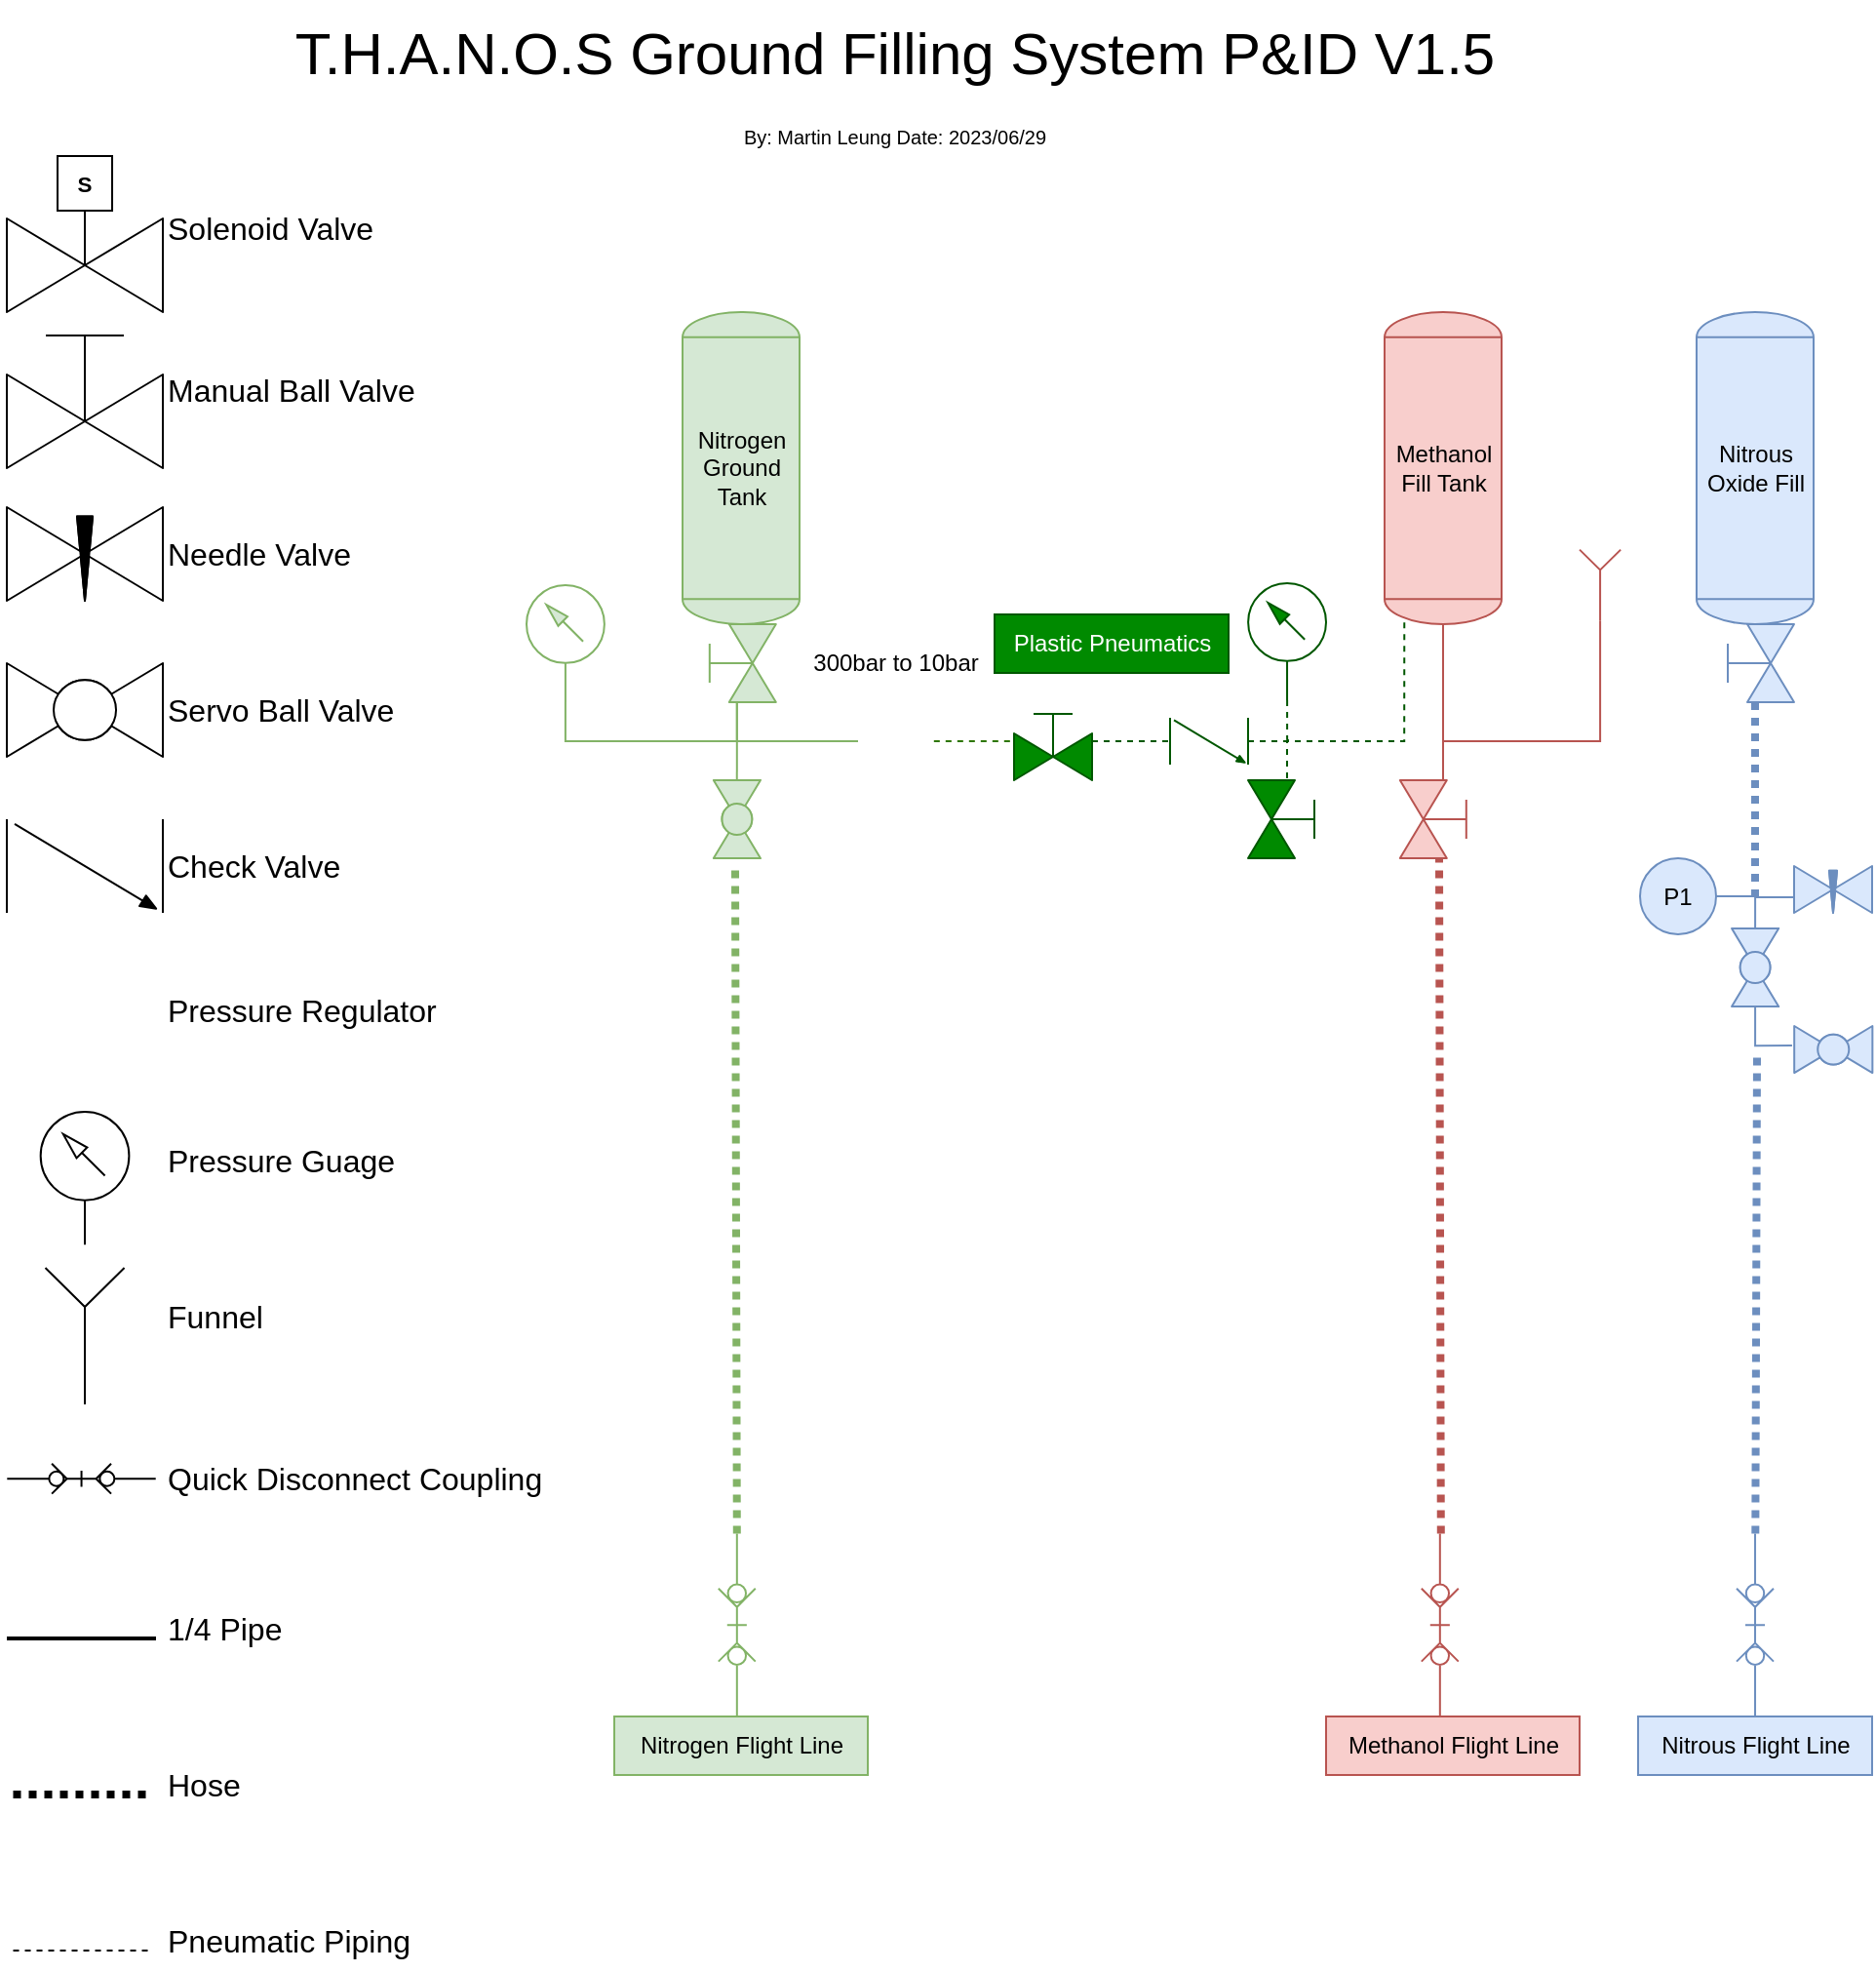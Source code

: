 <mxfile version="21.5.0" type="github">
  <diagram name="Page-1" id="9R3Zc_Gyksz3_oiIvIxs">
    <mxGraphModel dx="1831" dy="1086" grid="1" gridSize="10" guides="1" tooltips="1" connect="1" arrows="1" fold="1" page="1" pageScale="1" pageWidth="850" pageHeight="1100" math="0" shadow="0">
      <root>
        <mxCell id="0" />
        <mxCell id="1" parent="0" />
        <mxCell id="u2SW0ABpoUJYDTLtiYf4-40" style="edgeStyle=orthogonalEdgeStyle;rounded=0;orthogonalLoop=1;jettySize=auto;html=1;endArrow=none;endFill=0;fillColor=#f8cecc;strokeColor=#b85450;" edge="1" parent="1" source="XI3wudiz58Q5bQnYktP5-1">
          <mxGeometry relative="1" as="geometry">
            <mxPoint x="740" y="380" as="targetPoint" />
          </mxGeometry>
        </mxCell>
        <mxCell id="XI3wudiz58Q5bQnYktP5-1" value="Methanol&lt;br&gt;Fill Tank" style="shape=mxgraph.pid.vessels.tank;html=1;pointerEvents=1;align=center;verticalLabelPosition=middle;verticalAlign=middle;dashed=0;labelPosition=center;fillColor=#f8cecc;strokeColor=#b85450;" parent="1" vertex="1">
          <mxGeometry x="710" y="160" width="60" height="160" as="geometry" />
        </mxCell>
        <mxCell id="XI3wudiz58Q5bQnYktP5-2" value="Nitrous&lt;br&gt;Oxide Fill" style="shape=mxgraph.pid.vessels.tank;html=1;pointerEvents=1;align=center;verticalLabelPosition=middle;verticalAlign=middle;dashed=0;labelPosition=center;fillColor=#dae8fc;strokeColor=#6c8ebf;" parent="1" vertex="1">
          <mxGeometry x="870" y="160" width="60" height="160" as="geometry" />
        </mxCell>
        <mxCell id="IiVtz0PxDhAB9-K3nGWh-4" value="" style="verticalLabelPosition=bottom;align=center;html=1;verticalAlign=top;pointerEvents=1;dashed=0;shape=mxgraph.pid2valves.valve;valveType=check;rotation=0;" parent="1" vertex="1">
          <mxGeometry x="3.51" y="420" width="80" height="48" as="geometry" />
        </mxCell>
        <mxCell id="IiVtz0PxDhAB9-K3nGWh-5" value="" style="verticalLabelPosition=bottom;align=center;html=1;verticalAlign=top;pointerEvents=1;dashed=0;shape=mxgraph.pid2valves.valve;valveType=gate;actuator=solenoid;rotation=0;" parent="1" vertex="1">
          <mxGeometry x="3.51" y="80" width="80" height="80" as="geometry" />
        </mxCell>
        <mxCell id="IiVtz0PxDhAB9-K3nGWh-7" value="" style="endArrow=none;html=1;rounded=0;strokeWidth=2;" parent="1" edge="1">
          <mxGeometry width="50" height="50" relative="1" as="geometry">
            <mxPoint x="3.51" y="840" as="sourcePoint" />
            <mxPoint x="80" y="840" as="targetPoint" />
          </mxGeometry>
        </mxCell>
        <mxCell id="IiVtz0PxDhAB9-K3nGWh-10" value="Solenoid Valve" style="text;html=1;align=left;verticalAlign=middle;resizable=0;points=[];autosize=1;fontSize=16;" parent="1" vertex="1">
          <mxGeometry x="83.51" y="101.88" width="130" height="30" as="geometry" />
        </mxCell>
        <mxCell id="IiVtz0PxDhAB9-K3nGWh-11" value="Pressure Regulator" style="text;html=1;align=left;verticalAlign=middle;resizable=0;points=[];autosize=1;fontSize=16;" parent="1" vertex="1">
          <mxGeometry x="83.51" y="503" width="160" height="30" as="geometry" />
        </mxCell>
        <mxCell id="IiVtz0PxDhAB9-K3nGWh-17" value="T.H.A.N.O.S Ground Filling System P&amp;amp;ID V1.5&lt;br style=&quot;font-size: 12px;&quot;&gt;&lt;font size=&quot;1&quot;&gt;By: Martin Leung Date: 2023/06/29&lt;br&gt;&lt;/font&gt;" style="text;html=1;strokeColor=none;fillColor=none;align=center;verticalAlign=middle;whiteSpace=wrap;rounded=0;fontSize=30;" parent="1" vertex="1">
          <mxGeometry x="139.45" width="640" height="90" as="geometry" />
        </mxCell>
        <mxCell id="_yqkkNchXxHQxlyg9AlW-1" value="Nitrogen&lt;br&gt;Ground&lt;br&gt;Tank" style="shape=mxgraph.pid.vessels.tank;html=1;pointerEvents=1;align=center;verticalLabelPosition=middle;verticalAlign=middle;dashed=0;labelPosition=center;fillColor=#d5e8d4;strokeColor=#82b366;" parent="1" vertex="1">
          <mxGeometry x="350" y="160" width="60" height="160" as="geometry" />
        </mxCell>
        <mxCell id="_yqkkNchXxHQxlyg9AlW-53" style="edgeStyle=orthogonalEdgeStyle;rounded=0;orthogonalLoop=1;jettySize=auto;html=1;entryX=0;entryY=0.75;entryDx=0;entryDy=0;endArrow=none;endFill=0;fillColor=#d5e8d4;strokeColor=#82b366;" parent="1" source="_yqkkNchXxHQxlyg9AlW-3" target="_yqkkNchXxHQxlyg9AlW-51" edge="1">
          <mxGeometry relative="1" as="geometry">
            <Array as="points">
              <mxPoint x="378" y="380" />
              <mxPoint x="440" y="380" />
            </Array>
          </mxGeometry>
        </mxCell>
        <mxCell id="u2SW0ABpoUJYDTLtiYf4-14" style="edgeStyle=orthogonalEdgeStyle;rounded=0;orthogonalLoop=1;jettySize=auto;html=1;entryX=0.999;entryY=0.498;entryDx=0;entryDy=0;entryPerimeter=0;fillColor=#d5e8d4;strokeColor=#82b366;endArrow=none;endFill=0;" edge="1" parent="1" source="_yqkkNchXxHQxlyg9AlW-3" target="_yqkkNchXxHQxlyg9AlW-13">
          <mxGeometry relative="1" as="geometry" />
        </mxCell>
        <mxCell id="_yqkkNchXxHQxlyg9AlW-3" value="" style="verticalLabelPosition=bottom;align=center;html=1;verticalAlign=top;pointerEvents=1;dashed=0;shape=mxgraph.pid2valves.valve;valveType=gate;actuator=man;rotation=-90;fillColor=#d5e8d4;strokeColor=#82b366;" parent="1" vertex="1">
          <mxGeometry x="357.9" y="320" width="40" height="40" as="geometry" />
        </mxCell>
        <mxCell id="_yqkkNchXxHQxlyg9AlW-64" style="edgeStyle=orthogonalEdgeStyle;rounded=0;orthogonalLoop=1;jettySize=auto;html=1;entryX=0;entryY=0.5;entryDx=0;entryDy=0;entryPerimeter=0;endArrow=none;endFill=0;fillColor=#008a00;strokeColor=#005700;dashed=1;" parent="1" source="_yqkkNchXxHQxlyg9AlW-18" target="_yqkkNchXxHQxlyg9AlW-17" edge="1">
          <mxGeometry relative="1" as="geometry" />
        </mxCell>
        <mxCell id="_yqkkNchXxHQxlyg9AlW-18" value="" style="verticalLabelPosition=bottom;align=center;html=1;verticalAlign=top;pointerEvents=1;dashed=0;shape=mxgraph.pid2valves.valve;valveType=gate;actuator=man;rotation=0;fillColor=#008a00;strokeColor=#005700;fontColor=#ffffff;" parent="1" vertex="1">
          <mxGeometry x="520" y="360" width="40" height="40" as="geometry" />
        </mxCell>
        <mxCell id="_yqkkNchXxHQxlyg9AlW-13" value="" style="verticalLabelPosition=bottom;align=center;html=1;verticalAlign=top;pointerEvents=1;dashed=0;shape=mxgraph.pid2valves.valve;valveType=ball;rotation=-90;fillColor=#d5e8d4;strokeColor=#82b366;" parent="1" vertex="1">
          <mxGeometry x="357.9" y="407.97" width="40.09" height="24.06" as="geometry" />
        </mxCell>
        <mxCell id="_yqkkNchXxHQxlyg9AlW-26" value="" style="verticalLabelPosition=bottom;align=center;html=1;verticalAlign=top;pointerEvents=1;dashed=0;shape=mxgraph.pid2valves.valve;valveType=gate;actuator=man;rotation=90;fillColor=#f8cecc;strokeColor=#b85450;" parent="1" vertex="1">
          <mxGeometry x="717.9" y="400" width="40" height="40" as="geometry" />
        </mxCell>
        <mxCell id="_yqkkNchXxHQxlyg9AlW-65" style="edgeStyle=orthogonalEdgeStyle;rounded=0;orthogonalLoop=1;jettySize=auto;html=1;endArrow=none;endFill=0;fillColor=#008a00;strokeColor=#005700;dashed=1;entryX=0.169;entryY=0.994;entryDx=0;entryDy=0;entryPerimeter=0;" parent="1" source="_yqkkNchXxHQxlyg9AlW-17" target="XI3wudiz58Q5bQnYktP5-1" edge="1">
          <mxGeometry relative="1" as="geometry">
            <mxPoint x="680" y="340" as="targetPoint" />
            <Array as="points">
              <mxPoint x="720" y="380" />
            </Array>
          </mxGeometry>
        </mxCell>
        <mxCell id="u2SW0ABpoUJYDTLtiYf4-39" style="edgeStyle=orthogonalEdgeStyle;rounded=0;orthogonalLoop=1;jettySize=auto;html=1;entryX=0;entryY=0.5;entryDx=0;entryDy=0;entryPerimeter=0;fillColor=#008a00;strokeColor=#005700;endArrow=none;endFill=0;dashed=1;" edge="1" parent="1" source="_yqkkNchXxHQxlyg9AlW-17" target="u2SW0ABpoUJYDTLtiYf4-36">
          <mxGeometry relative="1" as="geometry">
            <Array as="points">
              <mxPoint x="660" y="380" />
            </Array>
          </mxGeometry>
        </mxCell>
        <mxCell id="_yqkkNchXxHQxlyg9AlW-17" value="" style="verticalLabelPosition=bottom;align=center;html=1;verticalAlign=top;pointerEvents=1;dashed=0;shape=mxgraph.pid2valves.valve;valveType=check;rotation=0;fillColor=#008a00;strokeColor=#005700;fontColor=#ffffff;" parent="1" vertex="1">
          <mxGeometry x="600" y="368" width="40" height="24" as="geometry" />
        </mxCell>
        <mxCell id="u2SW0ABpoUJYDTLtiYf4-47" style="edgeStyle=orthogonalEdgeStyle;rounded=0;orthogonalLoop=1;jettySize=auto;html=1;endArrow=none;endFill=0;fillColor=#dae8fc;strokeColor=#6c8ebf;dashed=1;dashPattern=1 1;strokeWidth=4;" edge="1" parent="1" source="_yqkkNchXxHQxlyg9AlW-42">
          <mxGeometry relative="1" as="geometry">
            <mxPoint x="900" y="460" as="targetPoint" />
          </mxGeometry>
        </mxCell>
        <mxCell id="_yqkkNchXxHQxlyg9AlW-42" value="" style="verticalLabelPosition=bottom;align=center;html=1;verticalAlign=top;pointerEvents=1;dashed=0;shape=mxgraph.pid2valves.valve;valveType=gate;actuator=man;rotation=-90;fillColor=#dae8fc;strokeColor=#6c8ebf;" parent="1" vertex="1">
          <mxGeometry x="880" y="320" width="40" height="40" as="geometry" />
        </mxCell>
        <mxCell id="_yqkkNchXxHQxlyg9AlW-57" style="edgeStyle=orthogonalEdgeStyle;rounded=0;orthogonalLoop=1;jettySize=auto;html=1;endArrow=none;endFill=0;entryX=0;entryY=0.5;entryDx=0;entryDy=0;entryPerimeter=0;fillColor=#60a917;strokeColor=#2D7600;dashed=1;" parent="1" source="_yqkkNchXxHQxlyg9AlW-51" target="_yqkkNchXxHQxlyg9AlW-18" edge="1">
          <mxGeometry relative="1" as="geometry">
            <mxPoint x="510" y="380" as="targetPoint" />
            <Array as="points">
              <mxPoint x="490" y="380" />
              <mxPoint x="490" y="380" />
            </Array>
          </mxGeometry>
        </mxCell>
        <mxCell id="_yqkkNchXxHQxlyg9AlW-51" value="" style="shape=image;verticalLabelPosition=bottom;labelBackgroundColor=default;verticalAlign=top;aspect=fixed;imageAspect=0;image=https://static.thenounproject.com/png/2260802-200.png;imageBackground=none;" parent="1" vertex="1">
          <mxGeometry x="440" y="350" width="38.91" height="38.91" as="geometry" />
        </mxCell>
        <mxCell id="_yqkkNchXxHQxlyg9AlW-83" style="edgeStyle=orthogonalEdgeStyle;rounded=0;orthogonalLoop=1;jettySize=auto;html=1;endArrow=none;endFill=0;fillColor=#d5e8d4;strokeColor=#82b366;" parent="1" source="_yqkkNchXxHQxlyg9AlW-80" edge="1">
          <mxGeometry relative="1" as="geometry">
            <mxPoint x="380" y="380" as="targetPoint" />
            <Array as="points">
              <mxPoint x="290" y="380" />
            </Array>
          </mxGeometry>
        </mxCell>
        <mxCell id="_yqkkNchXxHQxlyg9AlW-80" value="" style="verticalLabelPosition=bottom;aspect=fixed;html=1;verticalAlign=top;fillColor=#d5e8d4;align=center;outlineConnect=0;shape=mxgraph.fluid_power.x11820;points=[[0.5,1,0]];rotation=0;strokeColor=#82b366;" parent="1" vertex="1">
          <mxGeometry x="270" y="300" width="39.94" height="60" as="geometry" />
        </mxCell>
        <mxCell id="u2SW0ABpoUJYDTLtiYf4-38" style="edgeStyle=orthogonalEdgeStyle;rounded=0;orthogonalLoop=1;jettySize=auto;html=1;fillColor=#f8cecc;strokeColor=#b85450;endArrow=none;endFill=0;" edge="1" parent="1" source="_yqkkNchXxHQxlyg9AlW-84">
          <mxGeometry relative="1" as="geometry">
            <mxPoint x="740" y="400" as="targetPoint" />
            <Array as="points">
              <mxPoint x="821" y="380" />
              <mxPoint x="740" y="380" />
            </Array>
          </mxGeometry>
        </mxCell>
        <mxCell id="_yqkkNchXxHQxlyg9AlW-84" value="" style="verticalLabelPosition=bottom;align=center;dashed=0;html=1;verticalAlign=top;shape=mxgraph.pid.fittings.funnel;fillColor=#f8cecc;strokeColor=#b85450;" parent="1" vertex="1">
          <mxGeometry x="810.01" y="281.81" width="21.06" height="36.37" as="geometry" />
        </mxCell>
        <mxCell id="u2SW0ABpoUJYDTLtiYf4-3" style="edgeStyle=orthogonalEdgeStyle;rounded=0;orthogonalLoop=1;jettySize=auto;html=1;entryX=1.028;entryY=0.582;entryDx=0;entryDy=0;entryPerimeter=0;endArrow=none;endFill=0;fillColor=#dae8fc;strokeColor=#6c8ebf;" edge="1" parent="1" source="_yqkkNchXxHQxlyg9AlW-48" target="u2SW0ABpoUJYDTLtiYf4-1">
          <mxGeometry relative="1" as="geometry">
            <Array as="points">
              <mxPoint x="900.19" y="536" />
            </Array>
          </mxGeometry>
        </mxCell>
        <mxCell id="u2SW0ABpoUJYDTLtiYf4-46" style="edgeStyle=orthogonalEdgeStyle;rounded=0;orthogonalLoop=1;jettySize=auto;html=1;entryX=0;entryY=0.667;entryDx=0;entryDy=0;entryPerimeter=0;endArrow=none;endFill=0;fillColor=#dae8fc;strokeColor=#6c8ebf;" edge="1" parent="1" source="_yqkkNchXxHQxlyg9AlW-48" target="u2SW0ABpoUJYDTLtiYf4-42">
          <mxGeometry relative="1" as="geometry">
            <Array as="points">
              <mxPoint x="900" y="460" />
            </Array>
          </mxGeometry>
        </mxCell>
        <mxCell id="_yqkkNchXxHQxlyg9AlW-48" value="" style="verticalLabelPosition=bottom;align=center;html=1;verticalAlign=top;pointerEvents=1;dashed=0;shape=mxgraph.pid2valves.valve;valveType=ball;rotation=-90;fillColor=#dae8fc;strokeColor=#6c8ebf;" parent="1" vertex="1">
          <mxGeometry x="880.0" y="483.97" width="40.09" height="24.06" as="geometry" />
        </mxCell>
        <mxCell id="_yqkkNchXxHQxlyg9AlW-89" value="" style="verticalLabelPosition=bottom;aspect=fixed;html=1;verticalAlign=top;fillColor=#d5e8d4;align=center;outlineConnect=0;shape=mxgraph.fluid_power.x11740;points=[[0.5,0,0],[0.5,1,0]];strokeColor=#82b366;" parent="1" vertex="1">
          <mxGeometry x="368.41" y="786.22" width="18.98" height="93.78" as="geometry" />
        </mxCell>
        <mxCell id="_yqkkNchXxHQxlyg9AlW-91" value="" style="verticalLabelPosition=bottom;aspect=fixed;html=1;verticalAlign=top;fillColor=#f8cecc;align=center;outlineConnect=0;shape=mxgraph.fluid_power.x11740;points=[[0.5,0,0],[0.5,1,0]];strokeColor=#b85450;" parent="1" vertex="1">
          <mxGeometry x="728.91" y="786.22" width="18.98" height="93.78" as="geometry" />
        </mxCell>
        <mxCell id="_yqkkNchXxHQxlyg9AlW-92" value="" style="verticalLabelPosition=bottom;aspect=fixed;html=1;verticalAlign=top;fillColor=#dae8fc;align=center;outlineConnect=0;shape=mxgraph.fluid_power.x11740;points=[[0.5,0,0],[0.5,1,0]];strokeColor=#6c8ebf;" parent="1" vertex="1">
          <mxGeometry x="890.51" y="786.22" width="18.98" height="93.78" as="geometry" />
        </mxCell>
        <mxCell id="_yqkkNchXxHQxlyg9AlW-98" value="" style="verticalLabelPosition=bottom;align=center;html=1;verticalAlign=top;pointerEvents=1;dashed=0;shape=mxgraph.pid2valves.valve;valveType=gate;actuator=man;rotation=0;" parent="1" vertex="1">
          <mxGeometry x="3.51" y="160" width="80" height="80" as="geometry" />
        </mxCell>
        <mxCell id="_yqkkNchXxHQxlyg9AlW-99" value="" style="verticalLabelPosition=bottom;aspect=fixed;html=1;verticalAlign=top;align=center;outlineConnect=0;shape=mxgraph.fluid_power.x11820;points=[[0.5,1,0]];rotation=0;" parent="1" vertex="1">
          <mxGeometry x="20.84" y="570" width="45.35" height="68.12" as="geometry" />
        </mxCell>
        <mxCell id="_yqkkNchXxHQxlyg9AlW-101" value="" style="verticalLabelPosition=bottom;align=center;html=1;verticalAlign=top;pointerEvents=1;dashed=0;shape=mxgraph.pid2valves.valve;valveType=ball;rotation=0;" parent="1" vertex="1">
          <mxGeometry x="3.51" y="340" width="80" height="48" as="geometry" />
        </mxCell>
        <mxCell id="_yqkkNchXxHQxlyg9AlW-102" value="" style="shape=image;verticalLabelPosition=bottom;labelBackgroundColor=default;verticalAlign=top;aspect=fixed;imageAspect=0;image=https://static.thenounproject.com/png/2260802-200.png;imageBackground=none;" parent="1" vertex="1">
          <mxGeometry x="8.882e-15" y="480" width="83.51" height="83.51" as="geometry" />
        </mxCell>
        <mxCell id="_yqkkNchXxHQxlyg9AlW-103" value="" style="verticalLabelPosition=bottom;aspect=fixed;html=1;verticalAlign=top;align=center;outlineConnect=0;shape=mxgraph.fluid_power.x11740;points=[[0.5,0,0],[0.5,1,0]];rotation=90;" parent="1" vertex="1">
          <mxGeometry x="34.04" y="720" width="15.43" height="76.22" as="geometry" />
        </mxCell>
        <mxCell id="_yqkkNchXxHQxlyg9AlW-105" value="" style="verticalLabelPosition=bottom;align=center;html=1;verticalAlign=top;pointerEvents=1;dashed=0;shape=mxgraph.pid2valves.valve;valveType=needle;rotation=0;" parent="1" vertex="1">
          <mxGeometry x="3.51" y="260" width="80" height="48" as="geometry" />
        </mxCell>
        <mxCell id="_yqkkNchXxHQxlyg9AlW-106" value="1/4 Pipe" style="text;html=1;align=left;verticalAlign=middle;resizable=0;points=[];autosize=1;fontSize=16;" parent="1" vertex="1">
          <mxGeometry x="83.51" y="820" width="80" height="30" as="geometry" />
        </mxCell>
        <mxCell id="_yqkkNchXxHQxlyg9AlW-107" value="Quick Disconnect Coupling" style="text;html=1;align=left;verticalAlign=middle;resizable=0;points=[];autosize=1;fontSize=16;" parent="1" vertex="1">
          <mxGeometry x="83.51" y="743.11" width="220" height="30" as="geometry" />
        </mxCell>
        <mxCell id="_yqkkNchXxHQxlyg9AlW-109" value="" style="verticalLabelPosition=bottom;align=center;dashed=0;html=1;verticalAlign=top;shape=mxgraph.pid.fittings.funnel;" parent="1" vertex="1">
          <mxGeometry x="23.25" y="650" width="40.53" height="70" as="geometry" />
        </mxCell>
        <mxCell id="_yqkkNchXxHQxlyg9AlW-110" value="Funnel" style="text;html=1;align=left;verticalAlign=middle;resizable=0;points=[];autosize=1;fontSize=16;" parent="1" vertex="1">
          <mxGeometry x="83.51" y="660" width="70" height="30" as="geometry" />
        </mxCell>
        <mxCell id="_yqkkNchXxHQxlyg9AlW-111" value="Pressure Guage" style="text;html=1;align=left;verticalAlign=middle;resizable=0;points=[];autosize=1;fontSize=16;" parent="1" vertex="1">
          <mxGeometry x="83.51" y="580" width="140" height="30" as="geometry" />
        </mxCell>
        <mxCell id="_yqkkNchXxHQxlyg9AlW-113" value="Check Valve" style="text;html=1;align=left;verticalAlign=middle;resizable=0;points=[];autosize=1;fontSize=16;" parent="1" vertex="1">
          <mxGeometry x="83.51" y="429" width="110" height="30" as="geometry" />
        </mxCell>
        <mxCell id="_yqkkNchXxHQxlyg9AlW-114" value="Servo Ball Valve" style="text;html=1;align=left;verticalAlign=middle;resizable=0;points=[];autosize=1;fontSize=16;" parent="1" vertex="1">
          <mxGeometry x="83.51" y="349" width="140" height="30" as="geometry" />
        </mxCell>
        <mxCell id="_yqkkNchXxHQxlyg9AlW-115" value="Needle Valve" style="text;html=1;align=left;verticalAlign=middle;resizable=0;points=[];autosize=1;fontSize=16;" parent="1" vertex="1">
          <mxGeometry x="83.51" y="269" width="120" height="30" as="geometry" />
        </mxCell>
        <mxCell id="_yqkkNchXxHQxlyg9AlW-116" value="Manual Ball Valve" style="text;html=1;align=left;verticalAlign=middle;resizable=0;points=[];autosize=1;fontSize=16;" parent="1" vertex="1">
          <mxGeometry x="83.51" y="185" width="150" height="30" as="geometry" />
        </mxCell>
        <mxCell id="u2SW0ABpoUJYDTLtiYf4-1" value="" style="verticalLabelPosition=bottom;align=center;html=1;verticalAlign=top;pointerEvents=1;dashed=0;shape=mxgraph.pid2valves.valve;valveType=ball;rotation=-180;fillColor=#dae8fc;strokeColor=#6c8ebf;" vertex="1" parent="1">
          <mxGeometry x="920.09" y="526" width="40.09" height="24.06" as="geometry" />
        </mxCell>
        <mxCell id="u2SW0ABpoUJYDTLtiYf4-5" value="300bar to 10bar" style="text;html=1;align=center;verticalAlign=middle;resizable=0;points=[];autosize=1;strokeColor=none;fillColor=none;" vertex="1" parent="1">
          <mxGeometry x="404.45" y="325" width="110" height="30" as="geometry" />
        </mxCell>
        <mxCell id="u2SW0ABpoUJYDTLtiYf4-6" value="Plastic Pneumatics" style="text;html=1;align=center;verticalAlign=middle;resizable=0;points=[];autosize=1;strokeColor=#005700;fillColor=#008a00;fontColor=#ffffff;" vertex="1" parent="1">
          <mxGeometry x="510" y="315" width="120" height="30" as="geometry" />
        </mxCell>
        <mxCell id="u2SW0ABpoUJYDTLtiYf4-9" value="Nitrogen Flight Line" style="text;html=1;align=center;verticalAlign=middle;resizable=0;points=[];autosize=1;strokeColor=#82b366;fillColor=#d5e8d4;" vertex="1" parent="1">
          <mxGeometry x="315" y="880" width="130" height="30" as="geometry" />
        </mxCell>
        <mxCell id="u2SW0ABpoUJYDTLtiYf4-10" value="Methanol Flight Line" style="text;html=1;align=center;verticalAlign=middle;resizable=0;points=[];autosize=1;strokeColor=#b85450;fillColor=#f8cecc;" vertex="1" parent="1">
          <mxGeometry x="680" y="880" width="130" height="30" as="geometry" />
        </mxCell>
        <mxCell id="u2SW0ABpoUJYDTLtiYf4-11" value="Nitrous Flight Line" style="text;html=1;align=center;verticalAlign=middle;resizable=0;points=[];autosize=1;strokeColor=#6c8ebf;fillColor=#dae8fc;" vertex="1" parent="1">
          <mxGeometry x="840" y="880" width="120" height="30" as="geometry" />
        </mxCell>
        <mxCell id="u2SW0ABpoUJYDTLtiYf4-12" value="" style="endArrow=none;dashed=1;html=1;rounded=0;entryX=-0.132;entryY=0.461;entryDx=0;entryDy=0;entryPerimeter=0;exitX=0.5;exitY=0;exitDx=0;exitDy=0;exitPerimeter=0;strokeWidth=4;dashPattern=1 1;fillColor=#d5e8d4;strokeColor=#82b366;" edge="1" parent="1" source="_yqkkNchXxHQxlyg9AlW-89" target="_yqkkNchXxHQxlyg9AlW-13">
          <mxGeometry width="50" height="50" relative="1" as="geometry">
            <mxPoint x="360" y="610" as="sourcePoint" />
            <mxPoint x="410" y="560" as="targetPoint" />
          </mxGeometry>
        </mxCell>
        <mxCell id="u2SW0ABpoUJYDTLtiYf4-13" value="" style="endArrow=none;dashed=1;html=1;rounded=0;exitX=0.5;exitY=0;exitDx=0;exitDy=0;exitPerimeter=0;strokeWidth=4;dashPattern=1 1;fillColor=#f8cecc;strokeColor=#b85450;" edge="1" parent="1">
          <mxGeometry width="50" height="50" relative="1" as="geometry">
            <mxPoint x="738.9" y="786.22" as="sourcePoint" />
            <mxPoint x="738" y="440" as="targetPoint" />
          </mxGeometry>
        </mxCell>
        <mxCell id="u2SW0ABpoUJYDTLtiYf4-15" value="" style="endArrow=none;dashed=1;html=1;rounded=0;strokeWidth=4;dashPattern=1 1;fillColor=#dae8fc;strokeColor=#6c8ebf;" edge="1" parent="1" source="_yqkkNchXxHQxlyg9AlW-92">
          <mxGeometry width="50" height="50" relative="1" as="geometry">
            <mxPoint x="892.1" y="780" as="sourcePoint" />
            <mxPoint x="901" y="540" as="targetPoint" />
          </mxGeometry>
        </mxCell>
        <mxCell id="u2SW0ABpoUJYDTLtiYf4-16" value="" style="endArrow=none;dashed=1;html=1;rounded=0;strokeWidth=4;dashPattern=1 1;" edge="1" parent="1">
          <mxGeometry width="50" height="50" relative="1" as="geometry">
            <mxPoint x="6.75" y="920" as="sourcePoint" />
            <mxPoint x="76.75" y="920" as="targetPoint" />
          </mxGeometry>
        </mxCell>
        <mxCell id="u2SW0ABpoUJYDTLtiYf4-17" value="Hose" style="text;html=1;align=left;verticalAlign=middle;resizable=0;points=[];autosize=1;fontSize=16;" vertex="1" parent="1">
          <mxGeometry x="83.51" y="900" width="60" height="30" as="geometry" />
        </mxCell>
        <mxCell id="u2SW0ABpoUJYDTLtiYf4-18" value="" style="endArrow=none;dashed=1;html=1;rounded=0;strokeWidth=1;" edge="1" parent="1">
          <mxGeometry width="50" height="50" relative="1" as="geometry">
            <mxPoint x="6.76" y="1000" as="sourcePoint" />
            <mxPoint x="76.76" y="1000" as="targetPoint" />
          </mxGeometry>
        </mxCell>
        <mxCell id="u2SW0ABpoUJYDTLtiYf4-19" value="Pneumatic Piping" style="text;html=1;align=left;verticalAlign=middle;resizable=0;points=[];autosize=1;fontSize=16;" vertex="1" parent="1">
          <mxGeometry x="83.51" y="980" width="150" height="30" as="geometry" />
        </mxCell>
        <mxCell id="u2SW0ABpoUJYDTLtiYf4-36" value="" style="verticalLabelPosition=bottom;align=center;html=1;verticalAlign=top;pointerEvents=1;dashed=0;shape=mxgraph.pid2valves.valve;valveType=gate;actuator=man;rotation=90;fillColor=#008a00;strokeColor=#005700;fontColor=#ffffff;" vertex="1" parent="1">
          <mxGeometry x="640" y="400" width="40" height="40" as="geometry" />
        </mxCell>
        <mxCell id="u2SW0ABpoUJYDTLtiYf4-42" value="" style="verticalLabelPosition=bottom;align=center;html=1;verticalAlign=top;pointerEvents=1;dashed=0;shape=mxgraph.pid2valves.valve;valveType=needle;rotation=0;fillColor=#dae8fc;strokeColor=#6c8ebf;" vertex="1" parent="1">
          <mxGeometry x="920.0" y="444" width="40" height="24" as="geometry" />
        </mxCell>
        <mxCell id="u2SW0ABpoUJYDTLtiYf4-50" style="edgeStyle=orthogonalEdgeStyle;rounded=0;orthogonalLoop=1;jettySize=auto;html=1;endArrow=none;endFill=0;fillColor=#dae8fc;strokeColor=#6c8ebf;" edge="1" parent="1" source="u2SW0ABpoUJYDTLtiYf4-48">
          <mxGeometry relative="1" as="geometry">
            <mxPoint x="900" y="459.5" as="targetPoint" />
          </mxGeometry>
        </mxCell>
        <mxCell id="u2SW0ABpoUJYDTLtiYf4-48" value="P1" style="ellipse;whiteSpace=wrap;html=1;aspect=fixed;fillColor=#dae8fc;strokeColor=#6c8ebf;" vertex="1" parent="1">
          <mxGeometry x="841.0" y="440" width="39" height="39" as="geometry" />
        </mxCell>
        <mxCell id="u2SW0ABpoUJYDTLtiYf4-51" style="edgeStyle=orthogonalEdgeStyle;rounded=0;orthogonalLoop=1;jettySize=auto;html=1;endArrow=none;endFill=0;dashed=1;fillColor=#008a00;strokeColor=#005700;" edge="1" parent="1" source="u2SW0ABpoUJYDTLtiYf4-49">
          <mxGeometry relative="1" as="geometry">
            <mxPoint x="660.03" y="380" as="targetPoint" />
            <Array as="points">
              <mxPoint x="660" y="379" />
              <mxPoint x="661" y="379" />
              <mxPoint x="661" y="380" />
            </Array>
          </mxGeometry>
        </mxCell>
        <mxCell id="u2SW0ABpoUJYDTLtiYf4-49" value="" style="verticalLabelPosition=bottom;aspect=fixed;html=1;verticalAlign=top;fillColor=#008a00;align=center;outlineConnect=0;shape=mxgraph.fluid_power.x11820;points=[[0.5,1,0]];rotation=0;strokeColor=#005700;fontColor=#ffffff;" vertex="1" parent="1">
          <mxGeometry x="640.06" y="299" width="39.94" height="60" as="geometry" />
        </mxCell>
      </root>
    </mxGraphModel>
  </diagram>
</mxfile>
